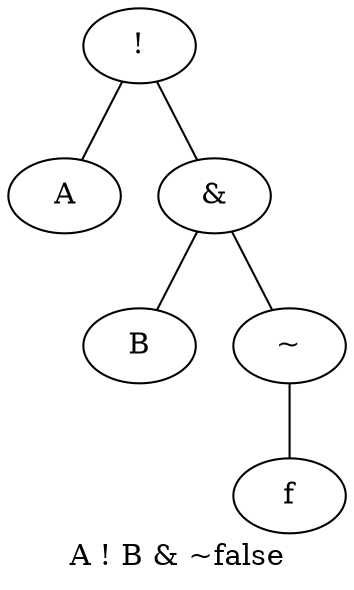graph ""
	{
	label="A ! B & ~false"
	n001 -- n002 ;
	n001 -- n003 ;
	n003 -- n004 ;
	n003 -- n005 ;
	n005 -- n006 ;
	n001 [label="!"] ;
	n002 [label="A"] ;
	n003 [label="&"] ;
	n004 [label="B"] ;
	n005 [label="~"] ;
	n006 [label="f"] ;
	}

